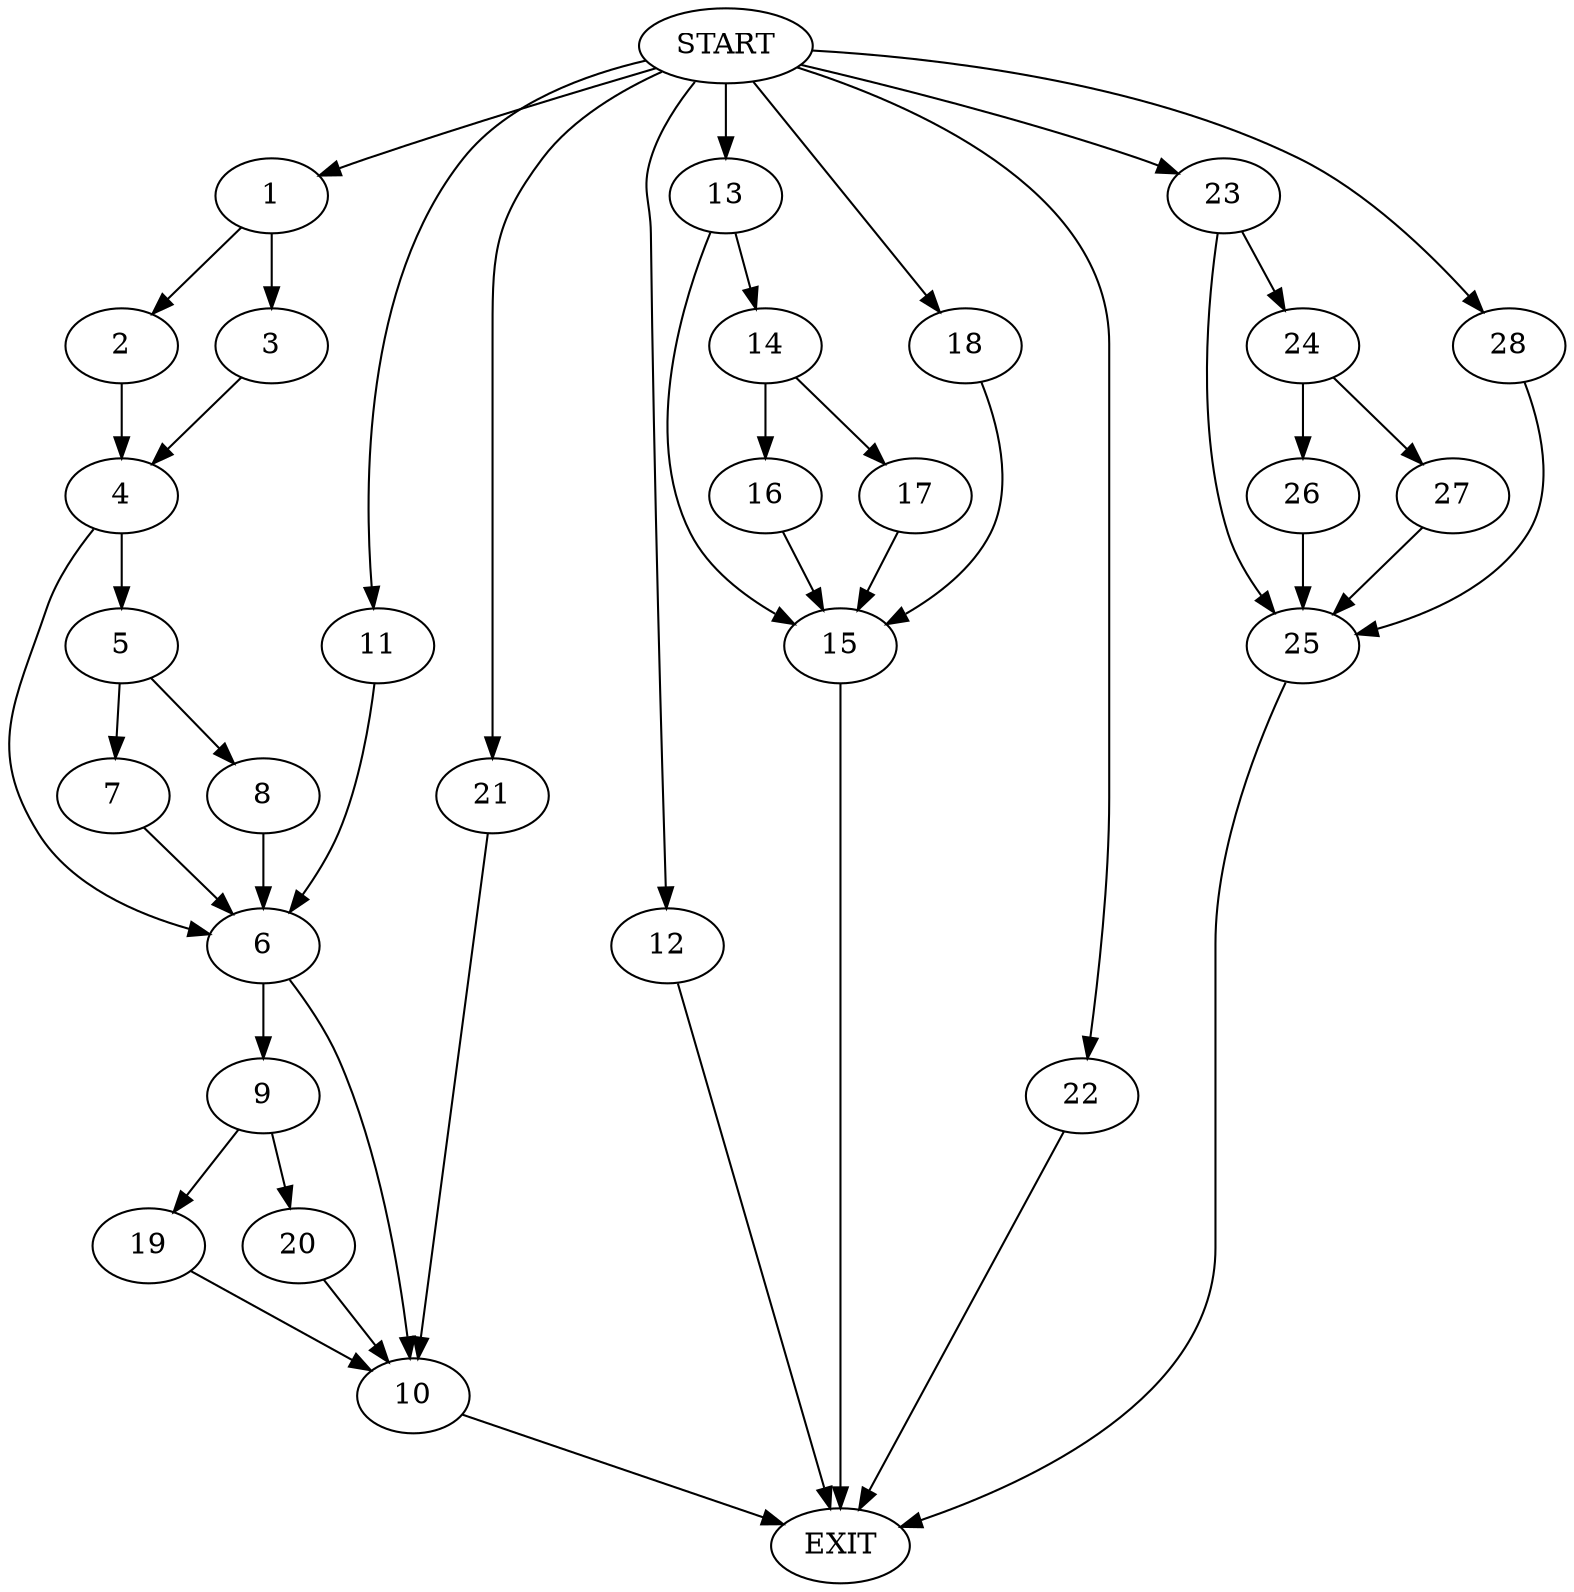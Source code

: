 digraph {
0 [label="START"]
29 [label="EXIT"]
0 -> 1
1 -> 2
1 -> 3
3 -> 4
2 -> 4
4 -> 5
4 -> 6
5 -> 7
5 -> 8
6 -> 9
6 -> 10
7 -> 6
8 -> 6
0 -> 11
11 -> 6
0 -> 12
12 -> 29
0 -> 13
13 -> 14
13 -> 15
15 -> 29
14 -> 16
14 -> 17
17 -> 15
16 -> 15
0 -> 18
18 -> 15
9 -> 19
9 -> 20
10 -> 29
20 -> 10
19 -> 10
0 -> 21
21 -> 10
0 -> 22
22 -> 29
0 -> 23
23 -> 24
23 -> 25
25 -> 29
24 -> 26
24 -> 27
26 -> 25
27 -> 25
0 -> 28
28 -> 25
}
